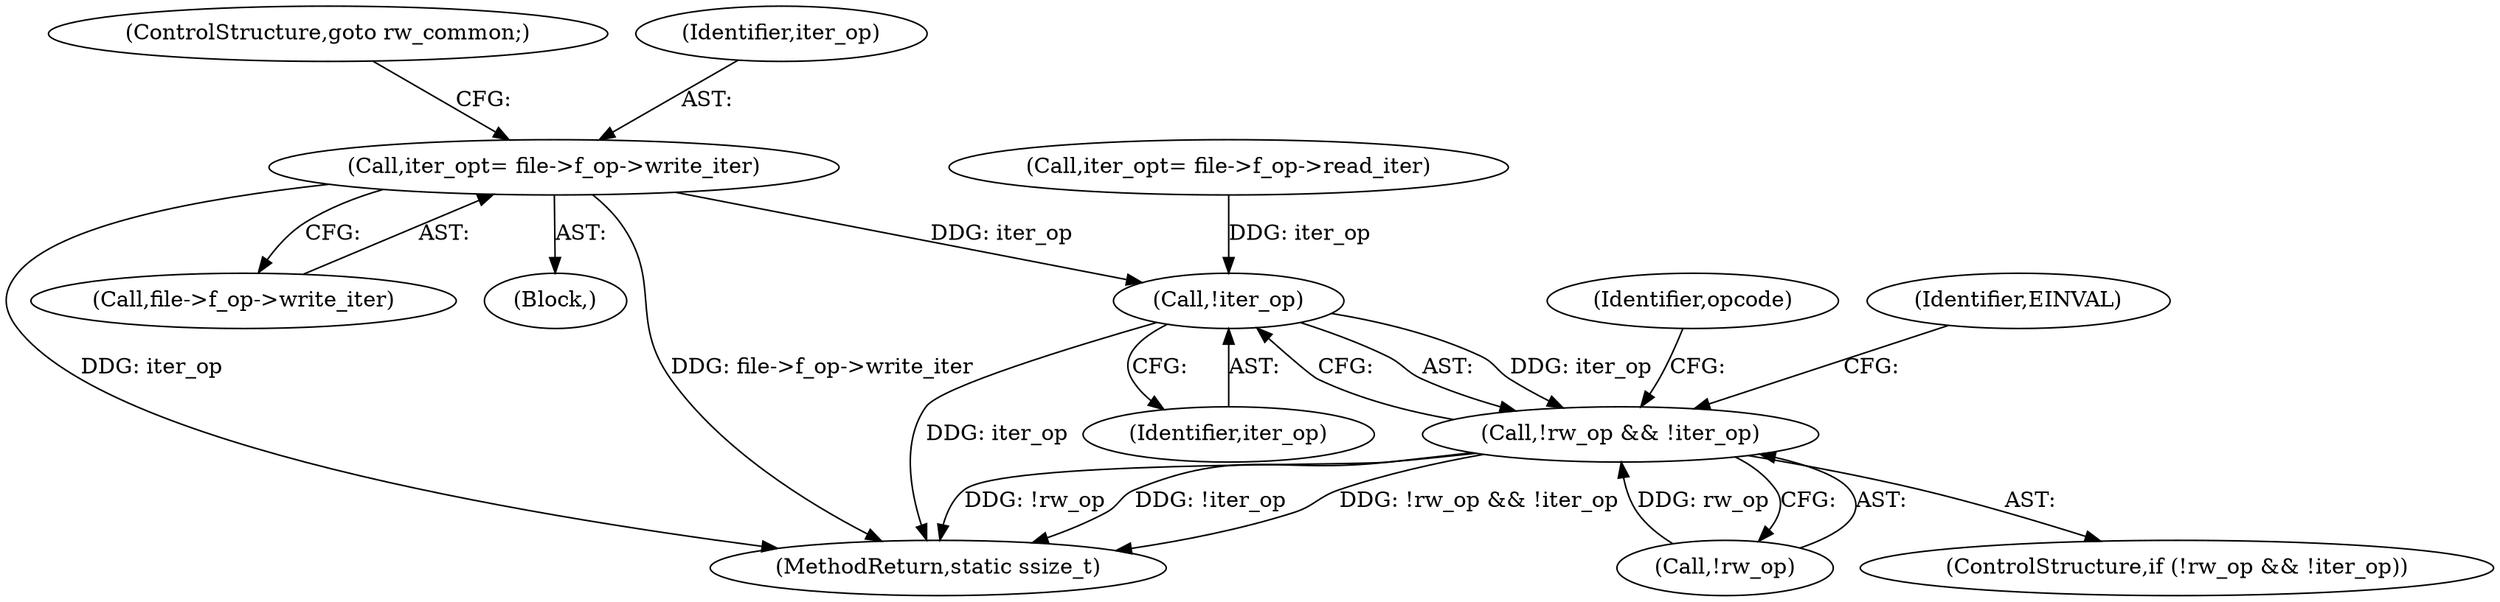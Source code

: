 digraph "0_linux_4c185ce06dca14f5cea192f5a2c981ef50663f2b@API" {
"1000169" [label="(Call,iter_op\t= file->f_op->write_iter)"];
"1000193" [label="(Call,!iter_op)"];
"1000190" [label="(Call,!rw_op && !iter_op)"];
"1000197" [label="(Identifier,EINVAL)"];
"1000176" [label="(ControlStructure,goto rw_common;)"];
"1000201" [label="(Identifier,opcode)"];
"1000130" [label="(Block,)"];
"1000189" [label="(ControlStructure,if (!rw_op && !iter_op))"];
"1000194" [label="(Identifier,iter_op)"];
"1000171" [label="(Call,file->f_op->write_iter)"];
"1000169" [label="(Call,iter_op\t= file->f_op->write_iter)"];
"1000395" [label="(MethodReturn,static ssize_t)"];
"1000146" [label="(Call,iter_op\t= file->f_op->read_iter)"];
"1000193" [label="(Call,!iter_op)"];
"1000170" [label="(Identifier,iter_op)"];
"1000191" [label="(Call,!rw_op)"];
"1000190" [label="(Call,!rw_op && !iter_op)"];
"1000169" -> "1000130"  [label="AST: "];
"1000169" -> "1000171"  [label="CFG: "];
"1000170" -> "1000169"  [label="AST: "];
"1000171" -> "1000169"  [label="AST: "];
"1000176" -> "1000169"  [label="CFG: "];
"1000169" -> "1000395"  [label="DDG: file->f_op->write_iter"];
"1000169" -> "1000395"  [label="DDG: iter_op"];
"1000169" -> "1000193"  [label="DDG: iter_op"];
"1000193" -> "1000190"  [label="AST: "];
"1000193" -> "1000194"  [label="CFG: "];
"1000194" -> "1000193"  [label="AST: "];
"1000190" -> "1000193"  [label="CFG: "];
"1000193" -> "1000395"  [label="DDG: iter_op"];
"1000193" -> "1000190"  [label="DDG: iter_op"];
"1000146" -> "1000193"  [label="DDG: iter_op"];
"1000190" -> "1000189"  [label="AST: "];
"1000190" -> "1000191"  [label="CFG: "];
"1000191" -> "1000190"  [label="AST: "];
"1000197" -> "1000190"  [label="CFG: "];
"1000201" -> "1000190"  [label="CFG: "];
"1000190" -> "1000395"  [label="DDG: !rw_op && !iter_op"];
"1000190" -> "1000395"  [label="DDG: !rw_op"];
"1000190" -> "1000395"  [label="DDG: !iter_op"];
"1000191" -> "1000190"  [label="DDG: rw_op"];
}
